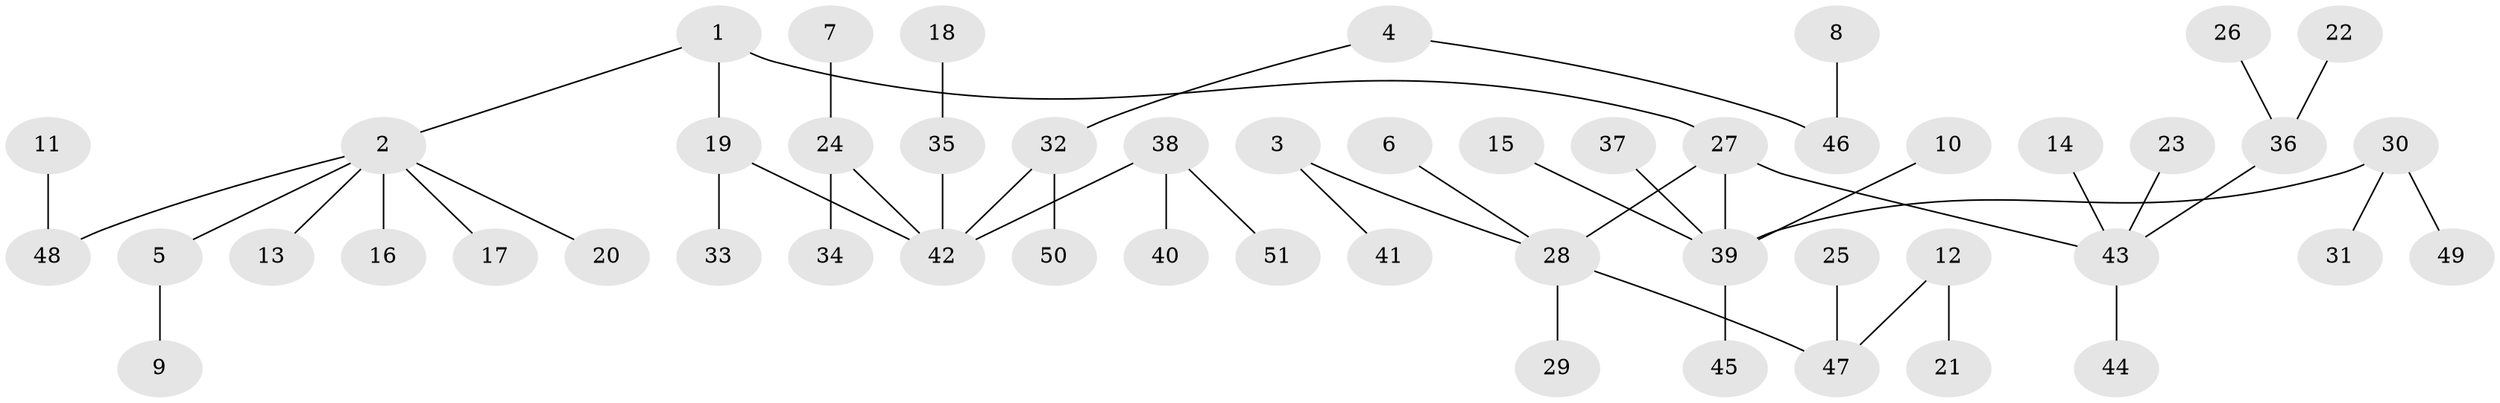 // original degree distribution, {7: 0.00980392156862745, 3: 0.08823529411764706, 4: 0.0784313725490196, 5: 0.029411764705882353, 6: 0.029411764705882353, 2: 0.24509803921568626, 1: 0.5196078431372549}
// Generated by graph-tools (version 1.1) at 2025/50/03/09/25 03:50:16]
// undirected, 51 vertices, 50 edges
graph export_dot {
graph [start="1"]
  node [color=gray90,style=filled];
  1;
  2;
  3;
  4;
  5;
  6;
  7;
  8;
  9;
  10;
  11;
  12;
  13;
  14;
  15;
  16;
  17;
  18;
  19;
  20;
  21;
  22;
  23;
  24;
  25;
  26;
  27;
  28;
  29;
  30;
  31;
  32;
  33;
  34;
  35;
  36;
  37;
  38;
  39;
  40;
  41;
  42;
  43;
  44;
  45;
  46;
  47;
  48;
  49;
  50;
  51;
  1 -- 2 [weight=1.0];
  1 -- 19 [weight=1.0];
  1 -- 27 [weight=1.0];
  2 -- 5 [weight=1.0];
  2 -- 13 [weight=1.0];
  2 -- 16 [weight=1.0];
  2 -- 17 [weight=1.0];
  2 -- 20 [weight=1.0];
  2 -- 48 [weight=1.0];
  3 -- 28 [weight=1.0];
  3 -- 41 [weight=1.0];
  4 -- 32 [weight=1.0];
  4 -- 46 [weight=1.0];
  5 -- 9 [weight=1.0];
  6 -- 28 [weight=1.0];
  7 -- 24 [weight=1.0];
  8 -- 46 [weight=1.0];
  10 -- 39 [weight=1.0];
  11 -- 48 [weight=1.0];
  12 -- 21 [weight=1.0];
  12 -- 47 [weight=1.0];
  14 -- 43 [weight=1.0];
  15 -- 39 [weight=1.0];
  18 -- 35 [weight=1.0];
  19 -- 33 [weight=1.0];
  19 -- 42 [weight=1.0];
  22 -- 36 [weight=1.0];
  23 -- 43 [weight=1.0];
  24 -- 34 [weight=1.0];
  24 -- 42 [weight=1.0];
  25 -- 47 [weight=1.0];
  26 -- 36 [weight=1.0];
  27 -- 28 [weight=1.0];
  27 -- 39 [weight=1.0];
  27 -- 43 [weight=1.0];
  28 -- 29 [weight=1.0];
  28 -- 47 [weight=1.0];
  30 -- 31 [weight=1.0];
  30 -- 39 [weight=1.0];
  30 -- 49 [weight=1.0];
  32 -- 42 [weight=1.0];
  32 -- 50 [weight=1.0];
  35 -- 42 [weight=1.0];
  36 -- 43 [weight=1.0];
  37 -- 39 [weight=1.0];
  38 -- 40 [weight=1.0];
  38 -- 42 [weight=1.0];
  38 -- 51 [weight=1.0];
  39 -- 45 [weight=1.0];
  43 -- 44 [weight=1.0];
}
